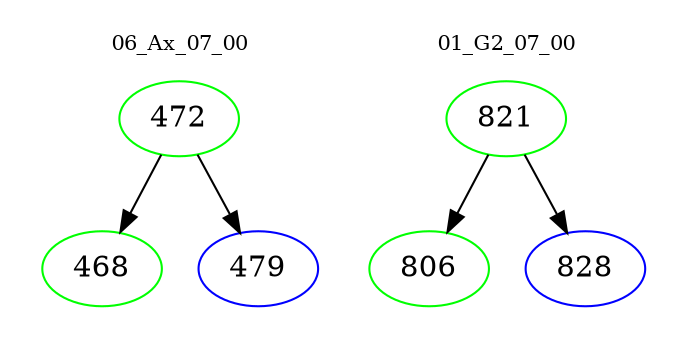 digraph{
subgraph cluster_0 {
color = white
label = "06_Ax_07_00";
fontsize=10;
T0_472 [label="472", color="green"]
T0_472 -> T0_468 [color="black"]
T0_468 [label="468", color="green"]
T0_472 -> T0_479 [color="black"]
T0_479 [label="479", color="blue"]
}
subgraph cluster_1 {
color = white
label = "01_G2_07_00";
fontsize=10;
T1_821 [label="821", color="green"]
T1_821 -> T1_806 [color="black"]
T1_806 [label="806", color="green"]
T1_821 -> T1_828 [color="black"]
T1_828 [label="828", color="blue"]
}
}
